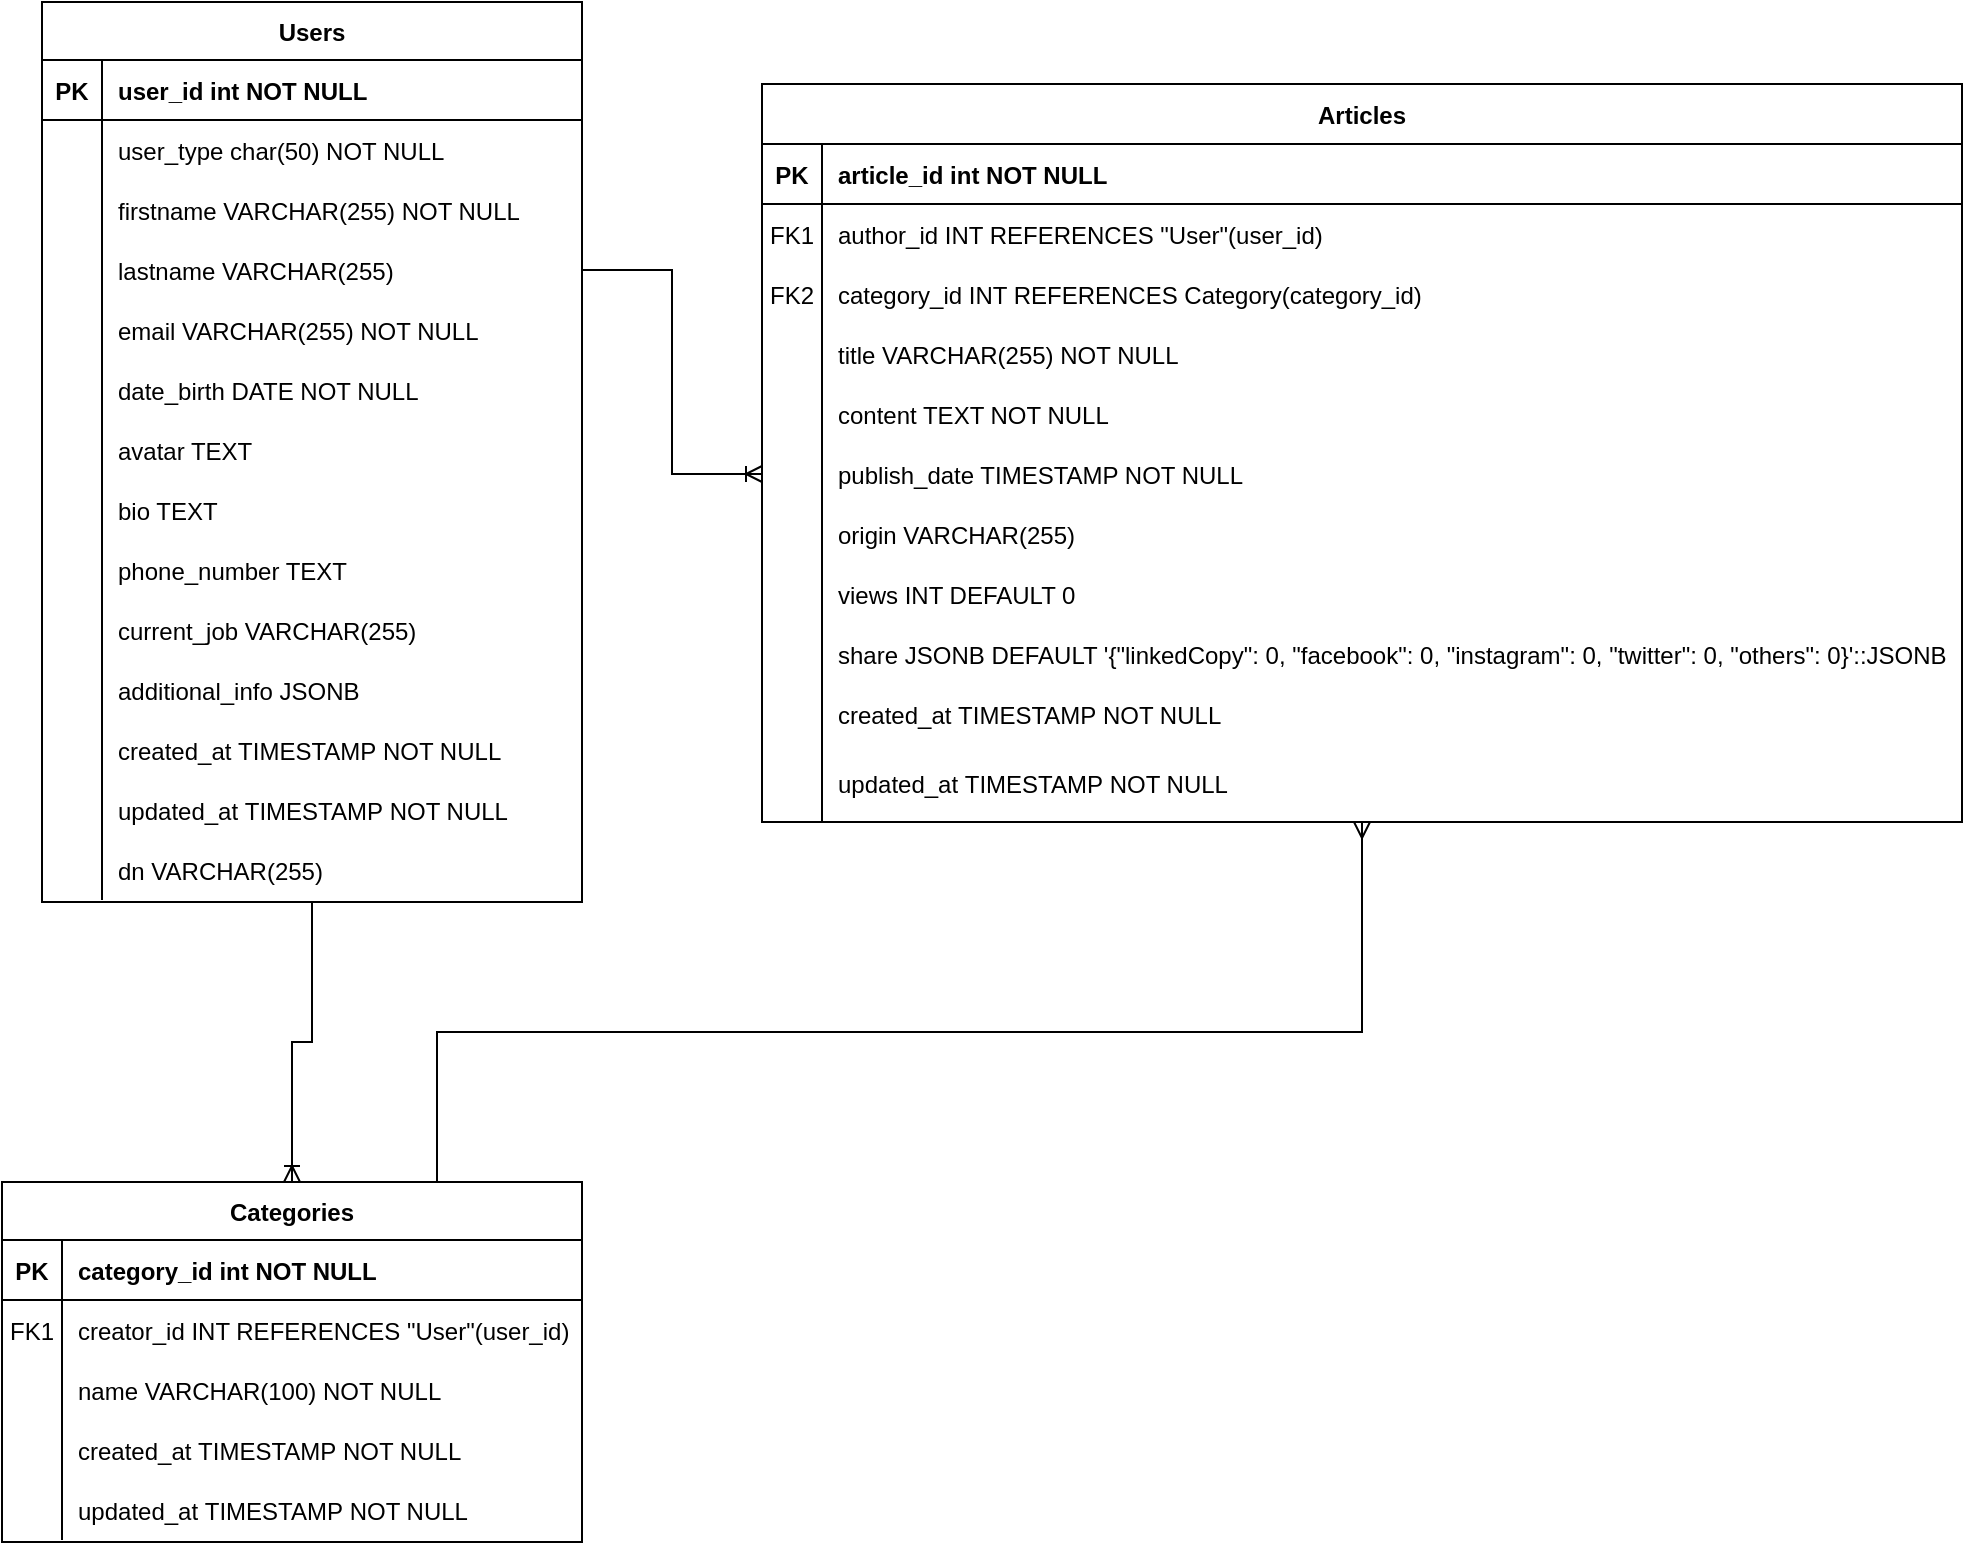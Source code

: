 <mxfile version="22.1.16" type="github">
  <diagram id="R2lEEEUBdFMjLlhIrx00" name="Page-1">
    <mxGraphModel dx="1202" dy="677" grid="1" gridSize="10" guides="1" tooltips="1" connect="1" arrows="1" fold="1" page="1" pageScale="1" pageWidth="850" pageHeight="1100" math="0" shadow="0" extFonts="Permanent Marker^https://fonts.googleapis.com/css?family=Permanent+Marker">
      <root>
        <mxCell id="0" />
        <mxCell id="1" parent="0" />
        <mxCell id="-iFwvRG4a7AxNSKS6oe_-115" style="edgeStyle=orthogonalEdgeStyle;rounded=0;orthogonalLoop=1;jettySize=auto;html=1;exitX=0.5;exitY=1;exitDx=0;exitDy=0;entryX=0.5;entryY=0;entryDx=0;entryDy=0;endArrow=ERoneToMany;endFill=0;" parent="1" source="C-vyLk0tnHw3VtMMgP7b-23" target="-iFwvRG4a7AxNSKS6oe_-73" edge="1">
          <mxGeometry relative="1" as="geometry" />
        </mxCell>
        <object label="Users" id="C-vyLk0tnHw3VtMMgP7b-23">
          <mxCell style="shape=table;startSize=29;container=1;collapsible=1;childLayout=tableLayout;fixedRows=1;rowLines=0;fontStyle=1;align=center;resizeLast=1;resizeLastRow=0;" parent="1" vertex="1">
            <mxGeometry x="470" y="165" width="270" height="450" as="geometry">
              <mxRectangle x="90" y="121" width="70" height="30" as="alternateBounds" />
            </mxGeometry>
          </mxCell>
        </object>
        <mxCell id="C-vyLk0tnHw3VtMMgP7b-24" value="" style="shape=partialRectangle;collapsible=0;dropTarget=0;pointerEvents=0;fillColor=none;points=[[0,0.5],[1,0.5]];portConstraint=eastwest;top=0;left=0;right=0;bottom=1;" parent="C-vyLk0tnHw3VtMMgP7b-23" vertex="1">
          <mxGeometry y="29" width="270" height="30" as="geometry" />
        </mxCell>
        <mxCell id="C-vyLk0tnHw3VtMMgP7b-25" value="PK" style="shape=partialRectangle;overflow=hidden;connectable=0;fillColor=none;top=0;left=0;bottom=0;right=0;fontStyle=1;" parent="C-vyLk0tnHw3VtMMgP7b-24" vertex="1">
          <mxGeometry width="30" height="30" as="geometry">
            <mxRectangle width="30" height="30" as="alternateBounds" />
          </mxGeometry>
        </mxCell>
        <mxCell id="C-vyLk0tnHw3VtMMgP7b-26" value="user_id int NOT NULL " style="shape=partialRectangle;overflow=hidden;connectable=0;fillColor=none;top=0;left=0;bottom=0;right=0;align=left;spacingLeft=6;fontStyle=1;" parent="C-vyLk0tnHw3VtMMgP7b-24" vertex="1">
          <mxGeometry x="30" width="240" height="30" as="geometry">
            <mxRectangle width="240" height="30" as="alternateBounds" />
          </mxGeometry>
        </mxCell>
        <mxCell id="C-vyLk0tnHw3VtMMgP7b-27" value="" style="shape=partialRectangle;collapsible=0;dropTarget=0;pointerEvents=0;fillColor=none;points=[[0,0.5],[1,0.5]];portConstraint=eastwest;top=0;left=0;right=0;bottom=0;" parent="C-vyLk0tnHw3VtMMgP7b-23" vertex="1">
          <mxGeometry y="59" width="270" height="30" as="geometry" />
        </mxCell>
        <mxCell id="C-vyLk0tnHw3VtMMgP7b-28" value="" style="shape=partialRectangle;overflow=hidden;connectable=0;fillColor=none;top=0;left=0;bottom=0;right=0;" parent="C-vyLk0tnHw3VtMMgP7b-27" vertex="1">
          <mxGeometry width="30" height="30" as="geometry">
            <mxRectangle width="30" height="30" as="alternateBounds" />
          </mxGeometry>
        </mxCell>
        <mxCell id="C-vyLk0tnHw3VtMMgP7b-29" value="user_type char(50) NOT NULL" style="shape=partialRectangle;overflow=hidden;connectable=0;fillColor=none;top=0;left=0;bottom=0;right=0;align=left;spacingLeft=6;" parent="C-vyLk0tnHw3VtMMgP7b-27" vertex="1">
          <mxGeometry x="30" width="240" height="30" as="geometry">
            <mxRectangle width="240" height="30" as="alternateBounds" />
          </mxGeometry>
        </mxCell>
        <mxCell id="-iFwvRG4a7AxNSKS6oe_-19" value="" style="shape=partialRectangle;collapsible=0;dropTarget=0;pointerEvents=0;fillColor=none;points=[[0,0.5],[1,0.5]];portConstraint=eastwest;top=0;left=0;right=0;bottom=0;" parent="C-vyLk0tnHw3VtMMgP7b-23" vertex="1">
          <mxGeometry y="89" width="270" height="30" as="geometry" />
        </mxCell>
        <mxCell id="-iFwvRG4a7AxNSKS6oe_-20" value="" style="shape=partialRectangle;overflow=hidden;connectable=0;fillColor=none;top=0;left=0;bottom=0;right=0;" parent="-iFwvRG4a7AxNSKS6oe_-19" vertex="1">
          <mxGeometry width="30" height="30" as="geometry">
            <mxRectangle width="30" height="30" as="alternateBounds" />
          </mxGeometry>
        </mxCell>
        <mxCell id="-iFwvRG4a7AxNSKS6oe_-21" value="firstname VARCHAR(255) NOT NULL" style="shape=partialRectangle;overflow=hidden;connectable=0;fillColor=none;top=0;left=0;bottom=0;right=0;align=left;spacingLeft=6;" parent="-iFwvRG4a7AxNSKS6oe_-19" vertex="1">
          <mxGeometry x="30" width="240" height="30" as="geometry">
            <mxRectangle width="240" height="30" as="alternateBounds" />
          </mxGeometry>
        </mxCell>
        <mxCell id="-iFwvRG4a7AxNSKS6oe_-25" value="" style="shape=partialRectangle;collapsible=0;dropTarget=0;pointerEvents=0;fillColor=none;points=[[0,0.5],[1,0.5]];portConstraint=eastwest;top=0;left=0;right=0;bottom=0;" parent="C-vyLk0tnHw3VtMMgP7b-23" vertex="1">
          <mxGeometry y="119" width="270" height="30" as="geometry" />
        </mxCell>
        <mxCell id="-iFwvRG4a7AxNSKS6oe_-26" value="" style="shape=partialRectangle;overflow=hidden;connectable=0;fillColor=none;top=0;left=0;bottom=0;right=0;" parent="-iFwvRG4a7AxNSKS6oe_-25" vertex="1">
          <mxGeometry width="30" height="30" as="geometry">
            <mxRectangle width="30" height="30" as="alternateBounds" />
          </mxGeometry>
        </mxCell>
        <mxCell id="-iFwvRG4a7AxNSKS6oe_-27" value="lastname VARCHAR(255)" style="shape=partialRectangle;overflow=hidden;connectable=0;fillColor=none;top=0;left=0;bottom=0;right=0;align=left;spacingLeft=6;" parent="-iFwvRG4a7AxNSKS6oe_-25" vertex="1">
          <mxGeometry x="30" width="240" height="30" as="geometry">
            <mxRectangle width="240" height="30" as="alternateBounds" />
          </mxGeometry>
        </mxCell>
        <mxCell id="-iFwvRG4a7AxNSKS6oe_-147" value="" style="shape=partialRectangle;collapsible=0;dropTarget=0;pointerEvents=0;fillColor=none;points=[[0,0.5],[1,0.5]];portConstraint=eastwest;top=0;left=0;right=0;bottom=0;" parent="C-vyLk0tnHw3VtMMgP7b-23" vertex="1">
          <mxGeometry y="149" width="270" height="30" as="geometry" />
        </mxCell>
        <mxCell id="-iFwvRG4a7AxNSKS6oe_-148" value="" style="shape=partialRectangle;overflow=hidden;connectable=0;fillColor=none;top=0;left=0;bottom=0;right=0;" parent="-iFwvRG4a7AxNSKS6oe_-147" vertex="1">
          <mxGeometry width="30" height="30" as="geometry">
            <mxRectangle width="30" height="30" as="alternateBounds" />
          </mxGeometry>
        </mxCell>
        <mxCell id="-iFwvRG4a7AxNSKS6oe_-149" value="email VARCHAR(255) NOT NULL" style="shape=partialRectangle;overflow=hidden;connectable=0;fillColor=none;top=0;left=0;bottom=0;right=0;align=left;spacingLeft=6;" parent="-iFwvRG4a7AxNSKS6oe_-147" vertex="1">
          <mxGeometry x="30" width="240" height="30" as="geometry">
            <mxRectangle width="240" height="30" as="alternateBounds" />
          </mxGeometry>
        </mxCell>
        <mxCell id="-iFwvRG4a7AxNSKS6oe_-150" value="" style="shape=partialRectangle;collapsible=0;dropTarget=0;pointerEvents=0;fillColor=none;points=[[0,0.5],[1,0.5]];portConstraint=eastwest;top=0;left=0;right=0;bottom=0;" parent="C-vyLk0tnHw3VtMMgP7b-23" vertex="1">
          <mxGeometry y="179" width="270" height="30" as="geometry" />
        </mxCell>
        <mxCell id="-iFwvRG4a7AxNSKS6oe_-151" value="" style="shape=partialRectangle;overflow=hidden;connectable=0;fillColor=none;top=0;left=0;bottom=0;right=0;" parent="-iFwvRG4a7AxNSKS6oe_-150" vertex="1">
          <mxGeometry width="30" height="30" as="geometry">
            <mxRectangle width="30" height="30" as="alternateBounds" />
          </mxGeometry>
        </mxCell>
        <mxCell id="-iFwvRG4a7AxNSKS6oe_-152" value="date_birth DATE NOT NULL" style="shape=partialRectangle;overflow=hidden;connectable=0;fillColor=none;top=0;left=0;bottom=0;right=0;align=left;spacingLeft=6;" parent="-iFwvRG4a7AxNSKS6oe_-150" vertex="1">
          <mxGeometry x="30" width="240" height="30" as="geometry">
            <mxRectangle width="240" height="30" as="alternateBounds" />
          </mxGeometry>
        </mxCell>
        <mxCell id="-iFwvRG4a7AxNSKS6oe_-153" value="" style="shape=partialRectangle;collapsible=0;dropTarget=0;pointerEvents=0;fillColor=none;points=[[0,0.5],[1,0.5]];portConstraint=eastwest;top=0;left=0;right=0;bottom=0;" parent="C-vyLk0tnHw3VtMMgP7b-23" vertex="1">
          <mxGeometry y="209" width="270" height="30" as="geometry" />
        </mxCell>
        <mxCell id="-iFwvRG4a7AxNSKS6oe_-154" value="" style="shape=partialRectangle;overflow=hidden;connectable=0;fillColor=none;top=0;left=0;bottom=0;right=0;" parent="-iFwvRG4a7AxNSKS6oe_-153" vertex="1">
          <mxGeometry width="30" height="30" as="geometry">
            <mxRectangle width="30" height="30" as="alternateBounds" />
          </mxGeometry>
        </mxCell>
        <mxCell id="-iFwvRG4a7AxNSKS6oe_-155" value="avatar TEXT" style="shape=partialRectangle;overflow=hidden;connectable=0;fillColor=none;top=0;left=0;bottom=0;right=0;align=left;spacingLeft=6;" parent="-iFwvRG4a7AxNSKS6oe_-153" vertex="1">
          <mxGeometry x="30" width="240" height="30" as="geometry">
            <mxRectangle width="240" height="30" as="alternateBounds" />
          </mxGeometry>
        </mxCell>
        <mxCell id="-iFwvRG4a7AxNSKS6oe_-28" value="" style="shape=partialRectangle;collapsible=0;dropTarget=0;pointerEvents=0;fillColor=none;points=[[0,0.5],[1,0.5]];portConstraint=eastwest;top=0;left=0;right=0;bottom=0;" parent="C-vyLk0tnHw3VtMMgP7b-23" vertex="1">
          <mxGeometry y="239" width="270" height="30" as="geometry" />
        </mxCell>
        <mxCell id="-iFwvRG4a7AxNSKS6oe_-29" value="" style="shape=partialRectangle;overflow=hidden;connectable=0;fillColor=none;top=0;left=0;bottom=0;right=0;" parent="-iFwvRG4a7AxNSKS6oe_-28" vertex="1">
          <mxGeometry width="30" height="30" as="geometry">
            <mxRectangle width="30" height="30" as="alternateBounds" />
          </mxGeometry>
        </mxCell>
        <mxCell id="-iFwvRG4a7AxNSKS6oe_-30" value="bio TEXT" style="shape=partialRectangle;overflow=hidden;connectable=0;fillColor=none;top=0;left=0;bottom=0;right=0;align=left;spacingLeft=6;" parent="-iFwvRG4a7AxNSKS6oe_-28" vertex="1">
          <mxGeometry x="30" width="240" height="30" as="geometry">
            <mxRectangle width="240" height="30" as="alternateBounds" />
          </mxGeometry>
        </mxCell>
        <mxCell id="-iFwvRG4a7AxNSKS6oe_-43" value="" style="shape=partialRectangle;collapsible=0;dropTarget=0;pointerEvents=0;fillColor=none;points=[[0,0.5],[1,0.5]];portConstraint=eastwest;top=0;left=0;right=0;bottom=0;" parent="C-vyLk0tnHw3VtMMgP7b-23" vertex="1">
          <mxGeometry y="269" width="270" height="30" as="geometry" />
        </mxCell>
        <mxCell id="-iFwvRG4a7AxNSKS6oe_-44" value="" style="shape=partialRectangle;overflow=hidden;connectable=0;fillColor=none;top=0;left=0;bottom=0;right=0;" parent="-iFwvRG4a7AxNSKS6oe_-43" vertex="1">
          <mxGeometry width="30" height="30" as="geometry">
            <mxRectangle width="30" height="30" as="alternateBounds" />
          </mxGeometry>
        </mxCell>
        <mxCell id="-iFwvRG4a7AxNSKS6oe_-45" value="phone_number TEXT" style="shape=partialRectangle;overflow=hidden;connectable=0;fillColor=none;top=0;left=0;bottom=0;right=0;align=left;spacingLeft=6;" parent="-iFwvRG4a7AxNSKS6oe_-43" vertex="1">
          <mxGeometry x="30" width="240" height="30" as="geometry">
            <mxRectangle width="240" height="30" as="alternateBounds" />
          </mxGeometry>
        </mxCell>
        <mxCell id="-iFwvRG4a7AxNSKS6oe_-156" value="" style="shape=partialRectangle;collapsible=0;dropTarget=0;pointerEvents=0;fillColor=none;points=[[0,0.5],[1,0.5]];portConstraint=eastwest;top=0;left=0;right=0;bottom=0;" parent="C-vyLk0tnHw3VtMMgP7b-23" vertex="1">
          <mxGeometry y="299" width="270" height="30" as="geometry" />
        </mxCell>
        <mxCell id="-iFwvRG4a7AxNSKS6oe_-157" value="" style="shape=partialRectangle;overflow=hidden;connectable=0;fillColor=none;top=0;left=0;bottom=0;right=0;" parent="-iFwvRG4a7AxNSKS6oe_-156" vertex="1">
          <mxGeometry width="30" height="30" as="geometry">
            <mxRectangle width="30" height="30" as="alternateBounds" />
          </mxGeometry>
        </mxCell>
        <mxCell id="-iFwvRG4a7AxNSKS6oe_-158" value="current_job VARCHAR(255)" style="shape=partialRectangle;overflow=hidden;connectable=0;fillColor=none;top=0;left=0;bottom=0;right=0;align=left;spacingLeft=6;" parent="-iFwvRG4a7AxNSKS6oe_-156" vertex="1">
          <mxGeometry x="30" width="240" height="30" as="geometry">
            <mxRectangle width="240" height="30" as="alternateBounds" />
          </mxGeometry>
        </mxCell>
        <mxCell id="-iFwvRG4a7AxNSKS6oe_-162" value="" style="shape=partialRectangle;collapsible=0;dropTarget=0;pointerEvents=0;fillColor=none;points=[[0,0.5],[1,0.5]];portConstraint=eastwest;top=0;left=0;right=0;bottom=0;" parent="C-vyLk0tnHw3VtMMgP7b-23" vertex="1">
          <mxGeometry y="329" width="270" height="30" as="geometry" />
        </mxCell>
        <mxCell id="-iFwvRG4a7AxNSKS6oe_-163" value="" style="shape=partialRectangle;overflow=hidden;connectable=0;fillColor=none;top=0;left=0;bottom=0;right=0;" parent="-iFwvRG4a7AxNSKS6oe_-162" vertex="1">
          <mxGeometry width="30" height="30" as="geometry">
            <mxRectangle width="30" height="30" as="alternateBounds" />
          </mxGeometry>
        </mxCell>
        <mxCell id="-iFwvRG4a7AxNSKS6oe_-164" value="additional_info JSONB" style="shape=partialRectangle;overflow=hidden;connectable=0;fillColor=none;top=0;left=0;bottom=0;right=0;align=left;spacingLeft=6;" parent="-iFwvRG4a7AxNSKS6oe_-162" vertex="1">
          <mxGeometry x="30" width="240" height="30" as="geometry">
            <mxRectangle width="240" height="30" as="alternateBounds" />
          </mxGeometry>
        </mxCell>
        <mxCell id="-iFwvRG4a7AxNSKS6oe_-37" value="" style="shape=partialRectangle;collapsible=0;dropTarget=0;pointerEvents=0;fillColor=none;points=[[0,0.5],[1,0.5]];portConstraint=eastwest;top=0;left=0;right=0;bottom=0;" parent="C-vyLk0tnHw3VtMMgP7b-23" vertex="1">
          <mxGeometry y="359" width="270" height="30" as="geometry" />
        </mxCell>
        <mxCell id="-iFwvRG4a7AxNSKS6oe_-38" value="" style="shape=partialRectangle;overflow=hidden;connectable=0;fillColor=none;top=0;left=0;bottom=0;right=0;" parent="-iFwvRG4a7AxNSKS6oe_-37" vertex="1">
          <mxGeometry width="30" height="30" as="geometry">
            <mxRectangle width="30" height="30" as="alternateBounds" />
          </mxGeometry>
        </mxCell>
        <mxCell id="-iFwvRG4a7AxNSKS6oe_-39" value="created_at TIMESTAMP NOT NULL" style="shape=partialRectangle;overflow=hidden;connectable=0;fillColor=none;top=0;left=0;bottom=0;right=0;align=left;spacingLeft=6;" parent="-iFwvRG4a7AxNSKS6oe_-37" vertex="1">
          <mxGeometry x="30" width="240" height="30" as="geometry">
            <mxRectangle width="240" height="30" as="alternateBounds" />
          </mxGeometry>
        </mxCell>
        <mxCell id="-iFwvRG4a7AxNSKS6oe_-40" value="" style="shape=partialRectangle;collapsible=0;dropTarget=0;pointerEvents=0;fillColor=none;points=[[0,0.5],[1,0.5]];portConstraint=eastwest;top=0;left=0;right=0;bottom=0;" parent="C-vyLk0tnHw3VtMMgP7b-23" vertex="1">
          <mxGeometry y="389" width="270" height="30" as="geometry" />
        </mxCell>
        <mxCell id="-iFwvRG4a7AxNSKS6oe_-41" value="" style="shape=partialRectangle;overflow=hidden;connectable=0;fillColor=none;top=0;left=0;bottom=0;right=0;" parent="-iFwvRG4a7AxNSKS6oe_-40" vertex="1">
          <mxGeometry width="30" height="30" as="geometry">
            <mxRectangle width="30" height="30" as="alternateBounds" />
          </mxGeometry>
        </mxCell>
        <mxCell id="-iFwvRG4a7AxNSKS6oe_-42" value="updated_at TIMESTAMP NOT NULL" style="shape=partialRectangle;overflow=hidden;connectable=0;fillColor=none;top=0;left=0;bottom=0;right=0;align=left;spacingLeft=6;" parent="-iFwvRG4a7AxNSKS6oe_-40" vertex="1">
          <mxGeometry x="30" width="240" height="30" as="geometry">
            <mxRectangle width="240" height="30" as="alternateBounds" />
          </mxGeometry>
        </mxCell>
        <mxCell id="-iFwvRG4a7AxNSKS6oe_-159" value="" style="shape=partialRectangle;collapsible=0;dropTarget=0;pointerEvents=0;fillColor=none;points=[[0,0.5],[1,0.5]];portConstraint=eastwest;top=0;left=0;right=0;bottom=0;" parent="C-vyLk0tnHw3VtMMgP7b-23" vertex="1">
          <mxGeometry y="419" width="270" height="30" as="geometry" />
        </mxCell>
        <mxCell id="-iFwvRG4a7AxNSKS6oe_-160" value="" style="shape=partialRectangle;overflow=hidden;connectable=0;fillColor=none;top=0;left=0;bottom=0;right=0;" parent="-iFwvRG4a7AxNSKS6oe_-159" vertex="1">
          <mxGeometry width="30" height="30" as="geometry">
            <mxRectangle width="30" height="30" as="alternateBounds" />
          </mxGeometry>
        </mxCell>
        <mxCell id="-iFwvRG4a7AxNSKS6oe_-161" value="dn VARCHAR(255)" style="shape=partialRectangle;overflow=hidden;connectable=0;fillColor=none;top=0;left=0;bottom=0;right=0;align=left;spacingLeft=6;" parent="-iFwvRG4a7AxNSKS6oe_-159" vertex="1">
          <mxGeometry x="30" width="240" height="30" as="geometry">
            <mxRectangle width="240" height="30" as="alternateBounds" />
          </mxGeometry>
        </mxCell>
        <mxCell id="C-vyLk0tnHw3VtMMgP7b-2" value="Articles" style="shape=table;startSize=30;container=1;collapsible=1;childLayout=tableLayout;fixedRows=1;rowLines=0;fontStyle=1;align=center;resizeLast=1;" parent="1" vertex="1">
          <mxGeometry x="830" y="206" width="600" height="369" as="geometry" />
        </mxCell>
        <mxCell id="C-vyLk0tnHw3VtMMgP7b-3" value="" style="shape=partialRectangle;collapsible=0;dropTarget=0;pointerEvents=0;fillColor=none;points=[[0,0.5],[1,0.5]];portConstraint=eastwest;top=0;left=0;right=0;bottom=1;" parent="C-vyLk0tnHw3VtMMgP7b-2" vertex="1">
          <mxGeometry y="30" width="600" height="30" as="geometry" />
        </mxCell>
        <mxCell id="C-vyLk0tnHw3VtMMgP7b-4" value="PK" style="shape=partialRectangle;overflow=hidden;connectable=0;fillColor=none;top=0;left=0;bottom=0;right=0;fontStyle=1;" parent="C-vyLk0tnHw3VtMMgP7b-3" vertex="1">
          <mxGeometry width="30" height="30" as="geometry">
            <mxRectangle width="30" height="30" as="alternateBounds" />
          </mxGeometry>
        </mxCell>
        <mxCell id="C-vyLk0tnHw3VtMMgP7b-5" value="article_id int NOT NULL " style="shape=partialRectangle;overflow=hidden;connectable=0;fillColor=none;top=0;left=0;bottom=0;right=0;align=left;spacingLeft=6;fontStyle=1;" parent="C-vyLk0tnHw3VtMMgP7b-3" vertex="1">
          <mxGeometry x="30" width="570" height="30" as="geometry">
            <mxRectangle width="570" height="30" as="alternateBounds" />
          </mxGeometry>
        </mxCell>
        <mxCell id="-iFwvRG4a7AxNSKS6oe_-64" value="" style="shape=partialRectangle;collapsible=0;dropTarget=0;pointerEvents=0;fillColor=none;points=[[0,0.5],[1,0.5]];portConstraint=eastwest;top=0;left=0;right=0;bottom=0;" parent="C-vyLk0tnHw3VtMMgP7b-2" vertex="1">
          <mxGeometry y="60" width="600" height="30" as="geometry" />
        </mxCell>
        <mxCell id="-iFwvRG4a7AxNSKS6oe_-65" value="FK1" style="shape=partialRectangle;overflow=hidden;connectable=0;fillColor=none;top=0;left=0;bottom=0;right=0;" parent="-iFwvRG4a7AxNSKS6oe_-64" vertex="1">
          <mxGeometry width="30" height="30" as="geometry">
            <mxRectangle width="30" height="30" as="alternateBounds" />
          </mxGeometry>
        </mxCell>
        <mxCell id="-iFwvRG4a7AxNSKS6oe_-66" value="author_id INT REFERENCES &quot;User&quot;(user_id)" style="shape=partialRectangle;overflow=hidden;connectable=0;fillColor=none;top=0;left=0;bottom=0;right=0;align=left;spacingLeft=6;" parent="-iFwvRG4a7AxNSKS6oe_-64" vertex="1">
          <mxGeometry x="30" width="570" height="30" as="geometry">
            <mxRectangle width="570" height="30" as="alternateBounds" />
          </mxGeometry>
        </mxCell>
        <mxCell id="C-vyLk0tnHw3VtMMgP7b-6" value="" style="shape=partialRectangle;collapsible=0;dropTarget=0;pointerEvents=0;fillColor=none;points=[[0,0.5],[1,0.5]];portConstraint=eastwest;top=0;left=0;right=0;bottom=0;" parent="C-vyLk0tnHw3VtMMgP7b-2" vertex="1">
          <mxGeometry y="90" width="600" height="30" as="geometry" />
        </mxCell>
        <mxCell id="C-vyLk0tnHw3VtMMgP7b-7" value="FK2" style="shape=partialRectangle;overflow=hidden;connectable=0;fillColor=none;top=0;left=0;bottom=0;right=0;" parent="C-vyLk0tnHw3VtMMgP7b-6" vertex="1">
          <mxGeometry width="30" height="30" as="geometry">
            <mxRectangle width="30" height="30" as="alternateBounds" />
          </mxGeometry>
        </mxCell>
        <mxCell id="C-vyLk0tnHw3VtMMgP7b-8" value="category_id INT REFERENCES Category(category_id)" style="shape=partialRectangle;overflow=hidden;connectable=0;fillColor=none;top=0;left=0;bottom=0;right=0;align=left;spacingLeft=6;" parent="C-vyLk0tnHw3VtMMgP7b-6" vertex="1">
          <mxGeometry x="30" width="570" height="30" as="geometry">
            <mxRectangle width="570" height="30" as="alternateBounds" />
          </mxGeometry>
        </mxCell>
        <mxCell id="C-vyLk0tnHw3VtMMgP7b-9" value="" style="shape=partialRectangle;collapsible=0;dropTarget=0;pointerEvents=0;fillColor=none;points=[[0,0.5],[1,0.5]];portConstraint=eastwest;top=0;left=0;right=0;bottom=0;" parent="C-vyLk0tnHw3VtMMgP7b-2" vertex="1">
          <mxGeometry y="120" width="600" height="30" as="geometry" />
        </mxCell>
        <mxCell id="C-vyLk0tnHw3VtMMgP7b-10" value="" style="shape=partialRectangle;overflow=hidden;connectable=0;fillColor=none;top=0;left=0;bottom=0;right=0;" parent="C-vyLk0tnHw3VtMMgP7b-9" vertex="1">
          <mxGeometry width="30" height="30" as="geometry">
            <mxRectangle width="30" height="30" as="alternateBounds" />
          </mxGeometry>
        </mxCell>
        <mxCell id="C-vyLk0tnHw3VtMMgP7b-11" value="title VARCHAR(255) NOT NULL" style="shape=partialRectangle;overflow=hidden;connectable=0;fillColor=none;top=0;left=0;bottom=0;right=0;align=left;spacingLeft=6;" parent="C-vyLk0tnHw3VtMMgP7b-9" vertex="1">
          <mxGeometry x="30" width="570" height="30" as="geometry">
            <mxRectangle width="570" height="30" as="alternateBounds" />
          </mxGeometry>
        </mxCell>
        <mxCell id="-iFwvRG4a7AxNSKS6oe_-49" value="" style="shape=partialRectangle;collapsible=0;dropTarget=0;pointerEvents=0;fillColor=none;points=[[0,0.5],[1,0.5]];portConstraint=eastwest;top=0;left=0;right=0;bottom=0;" parent="C-vyLk0tnHw3VtMMgP7b-2" vertex="1">
          <mxGeometry y="150" width="600" height="30" as="geometry" />
        </mxCell>
        <mxCell id="-iFwvRG4a7AxNSKS6oe_-50" value="" style="shape=partialRectangle;overflow=hidden;connectable=0;fillColor=none;top=0;left=0;bottom=0;right=0;" parent="-iFwvRG4a7AxNSKS6oe_-49" vertex="1">
          <mxGeometry width="30" height="30" as="geometry">
            <mxRectangle width="30" height="30" as="alternateBounds" />
          </mxGeometry>
        </mxCell>
        <mxCell id="-iFwvRG4a7AxNSKS6oe_-51" value="content TEXT NOT NULL" style="shape=partialRectangle;overflow=hidden;connectable=0;fillColor=none;top=0;left=0;bottom=0;right=0;align=left;spacingLeft=6;" parent="-iFwvRG4a7AxNSKS6oe_-49" vertex="1">
          <mxGeometry x="30" width="570" height="30" as="geometry">
            <mxRectangle width="570" height="30" as="alternateBounds" />
          </mxGeometry>
        </mxCell>
        <mxCell id="-iFwvRG4a7AxNSKS6oe_-52" value="" style="shape=partialRectangle;collapsible=0;dropTarget=0;pointerEvents=0;fillColor=none;points=[[0,0.5],[1,0.5]];portConstraint=eastwest;top=0;left=0;right=0;bottom=0;" parent="C-vyLk0tnHw3VtMMgP7b-2" vertex="1">
          <mxGeometry y="180" width="600" height="30" as="geometry" />
        </mxCell>
        <mxCell id="-iFwvRG4a7AxNSKS6oe_-53" value="" style="shape=partialRectangle;overflow=hidden;connectable=0;fillColor=none;top=0;left=0;bottom=0;right=0;" parent="-iFwvRG4a7AxNSKS6oe_-52" vertex="1">
          <mxGeometry width="30" height="30" as="geometry">
            <mxRectangle width="30" height="30" as="alternateBounds" />
          </mxGeometry>
        </mxCell>
        <mxCell id="-iFwvRG4a7AxNSKS6oe_-54" value="publish_date TIMESTAMP NOT NULL" style="shape=partialRectangle;overflow=hidden;connectable=0;fillColor=none;top=0;left=0;bottom=0;right=0;align=left;spacingLeft=6;" parent="-iFwvRG4a7AxNSKS6oe_-52" vertex="1">
          <mxGeometry x="30" width="570" height="30" as="geometry">
            <mxRectangle width="570" height="30" as="alternateBounds" />
          </mxGeometry>
        </mxCell>
        <mxCell id="-iFwvRG4a7AxNSKS6oe_-55" value="" style="shape=partialRectangle;collapsible=0;dropTarget=0;pointerEvents=0;fillColor=none;points=[[0,0.5],[1,0.5]];portConstraint=eastwest;top=0;left=0;right=0;bottom=0;" parent="C-vyLk0tnHw3VtMMgP7b-2" vertex="1">
          <mxGeometry y="210" width="600" height="30" as="geometry" />
        </mxCell>
        <mxCell id="-iFwvRG4a7AxNSKS6oe_-56" value="" style="shape=partialRectangle;overflow=hidden;connectable=0;fillColor=none;top=0;left=0;bottom=0;right=0;" parent="-iFwvRG4a7AxNSKS6oe_-55" vertex="1">
          <mxGeometry width="30" height="30" as="geometry">
            <mxRectangle width="30" height="30" as="alternateBounds" />
          </mxGeometry>
        </mxCell>
        <mxCell id="-iFwvRG4a7AxNSKS6oe_-57" value="origin VARCHAR(255)" style="shape=partialRectangle;overflow=hidden;connectable=0;fillColor=none;top=0;left=0;bottom=0;right=0;align=left;spacingLeft=6;" parent="-iFwvRG4a7AxNSKS6oe_-55" vertex="1">
          <mxGeometry x="30" width="570" height="30" as="geometry">
            <mxRectangle width="570" height="30" as="alternateBounds" />
          </mxGeometry>
        </mxCell>
        <mxCell id="-iFwvRG4a7AxNSKS6oe_-58" value="" style="shape=partialRectangle;collapsible=0;dropTarget=0;pointerEvents=0;fillColor=none;points=[[0,0.5],[1,0.5]];portConstraint=eastwest;top=0;left=0;right=0;bottom=0;" parent="C-vyLk0tnHw3VtMMgP7b-2" vertex="1">
          <mxGeometry y="240" width="600" height="30" as="geometry" />
        </mxCell>
        <mxCell id="-iFwvRG4a7AxNSKS6oe_-59" value="" style="shape=partialRectangle;overflow=hidden;connectable=0;fillColor=none;top=0;left=0;bottom=0;right=0;" parent="-iFwvRG4a7AxNSKS6oe_-58" vertex="1">
          <mxGeometry width="30" height="30" as="geometry">
            <mxRectangle width="30" height="30" as="alternateBounds" />
          </mxGeometry>
        </mxCell>
        <mxCell id="-iFwvRG4a7AxNSKS6oe_-60" value="views INT DEFAULT 0" style="shape=partialRectangle;overflow=hidden;connectable=0;fillColor=none;top=0;left=0;bottom=0;right=0;align=left;spacingLeft=6;" parent="-iFwvRG4a7AxNSKS6oe_-58" vertex="1">
          <mxGeometry x="30" width="570" height="30" as="geometry">
            <mxRectangle width="570" height="30" as="alternateBounds" />
          </mxGeometry>
        </mxCell>
        <mxCell id="-iFwvRG4a7AxNSKS6oe_-61" value="" style="shape=partialRectangle;collapsible=0;dropTarget=0;pointerEvents=0;fillColor=none;points=[[0,0.5],[1,0.5]];portConstraint=eastwest;top=0;left=0;right=0;bottom=0;" parent="C-vyLk0tnHw3VtMMgP7b-2" vertex="1">
          <mxGeometry y="270" width="600" height="30" as="geometry" />
        </mxCell>
        <mxCell id="-iFwvRG4a7AxNSKS6oe_-62" value="" style="shape=partialRectangle;overflow=hidden;connectable=0;fillColor=none;top=0;left=0;bottom=0;right=0;" parent="-iFwvRG4a7AxNSKS6oe_-61" vertex="1">
          <mxGeometry width="30" height="30" as="geometry">
            <mxRectangle width="30" height="30" as="alternateBounds" />
          </mxGeometry>
        </mxCell>
        <mxCell id="-iFwvRG4a7AxNSKS6oe_-63" value="share JSONB DEFAULT &#39;{&quot;linkedCopy&quot;: 0, &quot;facebook&quot;: 0, &quot;instagram&quot;: 0, &quot;twitter&quot;: 0, &quot;others&quot;: 0}&#39;::JSONB" style="shape=partialRectangle;overflow=hidden;connectable=0;fillColor=none;top=0;left=0;bottom=0;right=0;align=left;spacingLeft=6;" parent="-iFwvRG4a7AxNSKS6oe_-61" vertex="1">
          <mxGeometry x="30" width="570" height="30" as="geometry">
            <mxRectangle width="570" height="30" as="alternateBounds" />
          </mxGeometry>
        </mxCell>
        <mxCell id="-iFwvRG4a7AxNSKS6oe_-67" value="" style="shape=partialRectangle;collapsible=0;dropTarget=0;pointerEvents=0;fillColor=none;points=[[0,0.5],[1,0.5]];portConstraint=eastwest;top=0;left=0;right=0;bottom=0;" parent="C-vyLk0tnHw3VtMMgP7b-2" vertex="1">
          <mxGeometry y="300" width="600" height="30" as="geometry" />
        </mxCell>
        <mxCell id="-iFwvRG4a7AxNSKS6oe_-68" value="" style="shape=partialRectangle;overflow=hidden;connectable=0;fillColor=none;top=0;left=0;bottom=0;right=0;" parent="-iFwvRG4a7AxNSKS6oe_-67" vertex="1">
          <mxGeometry width="30" height="30" as="geometry">
            <mxRectangle width="30" height="30" as="alternateBounds" />
          </mxGeometry>
        </mxCell>
        <mxCell id="-iFwvRG4a7AxNSKS6oe_-69" value="created_at TIMESTAMP NOT NULL" style="shape=partialRectangle;overflow=hidden;connectable=0;fillColor=none;top=0;left=0;bottom=0;right=0;align=left;spacingLeft=6;" parent="-iFwvRG4a7AxNSKS6oe_-67" vertex="1">
          <mxGeometry x="30" width="570" height="30" as="geometry">
            <mxRectangle width="570" height="30" as="alternateBounds" />
          </mxGeometry>
        </mxCell>
        <mxCell id="-iFwvRG4a7AxNSKS6oe_-70" value="" style="shape=partialRectangle;collapsible=0;dropTarget=0;pointerEvents=0;fillColor=none;points=[[0,0.5],[1,0.5]];portConstraint=eastwest;top=0;left=0;right=0;bottom=0;" parent="C-vyLk0tnHw3VtMMgP7b-2" vertex="1">
          <mxGeometry y="330" width="600" height="39" as="geometry" />
        </mxCell>
        <mxCell id="-iFwvRG4a7AxNSKS6oe_-71" value="" style="shape=partialRectangle;overflow=hidden;connectable=0;fillColor=none;top=0;left=0;bottom=0;right=0;" parent="-iFwvRG4a7AxNSKS6oe_-70" vertex="1">
          <mxGeometry width="30" height="39" as="geometry">
            <mxRectangle width="30" height="39" as="alternateBounds" />
          </mxGeometry>
        </mxCell>
        <mxCell id="-iFwvRG4a7AxNSKS6oe_-72" value="updated_at TIMESTAMP NOT NULL" style="shape=partialRectangle;overflow=hidden;connectable=0;fillColor=none;top=0;left=0;bottom=0;right=0;align=left;spacingLeft=6;" parent="-iFwvRG4a7AxNSKS6oe_-70" vertex="1">
          <mxGeometry x="30" width="570" height="39" as="geometry">
            <mxRectangle width="570" height="39" as="alternateBounds" />
          </mxGeometry>
        </mxCell>
        <mxCell id="-iFwvRG4a7AxNSKS6oe_-118" style="edgeStyle=orthogonalEdgeStyle;rounded=0;orthogonalLoop=1;jettySize=auto;html=1;exitX=0.75;exitY=0;exitDx=0;exitDy=0;entryX=0.5;entryY=1;entryDx=0;entryDy=0;endArrow=ERmany;endFill=0;" parent="1" source="-iFwvRG4a7AxNSKS6oe_-73" target="C-vyLk0tnHw3VtMMgP7b-2" edge="1">
          <mxGeometry relative="1" as="geometry">
            <Array as="points">
              <mxPoint x="668" y="680" />
              <mxPoint x="1130" y="680" />
            </Array>
          </mxGeometry>
        </mxCell>
        <object label="Categories" id="-iFwvRG4a7AxNSKS6oe_-73">
          <mxCell style="shape=table;startSize=29;container=1;collapsible=1;childLayout=tableLayout;fixedRows=1;rowLines=0;fontStyle=1;align=center;resizeLast=1;resizeLastRow=0;" parent="1" vertex="1">
            <mxGeometry x="450" y="755" width="290" height="180" as="geometry">
              <mxRectangle x="90" y="121" width="70" height="30" as="alternateBounds" />
            </mxGeometry>
          </mxCell>
        </object>
        <mxCell id="-iFwvRG4a7AxNSKS6oe_-74" value="" style="shape=partialRectangle;collapsible=0;dropTarget=0;pointerEvents=0;fillColor=none;points=[[0,0.5],[1,0.5]];portConstraint=eastwest;top=0;left=0;right=0;bottom=1;" parent="-iFwvRG4a7AxNSKS6oe_-73" vertex="1">
          <mxGeometry y="29" width="290" height="30" as="geometry" />
        </mxCell>
        <mxCell id="-iFwvRG4a7AxNSKS6oe_-75" value="PK" style="shape=partialRectangle;overflow=hidden;connectable=0;fillColor=none;top=0;left=0;bottom=0;right=0;fontStyle=1;" parent="-iFwvRG4a7AxNSKS6oe_-74" vertex="1">
          <mxGeometry width="30" height="30" as="geometry">
            <mxRectangle width="30" height="30" as="alternateBounds" />
          </mxGeometry>
        </mxCell>
        <mxCell id="-iFwvRG4a7AxNSKS6oe_-76" value="category_id int NOT NULL " style="shape=partialRectangle;overflow=hidden;connectable=0;fillColor=none;top=0;left=0;bottom=0;right=0;align=left;spacingLeft=6;fontStyle=1;" parent="-iFwvRG4a7AxNSKS6oe_-74" vertex="1">
          <mxGeometry x="30" width="260" height="30" as="geometry">
            <mxRectangle width="260" height="30" as="alternateBounds" />
          </mxGeometry>
        </mxCell>
        <mxCell id="-iFwvRG4a7AxNSKS6oe_-101" value="" style="shape=partialRectangle;collapsible=0;dropTarget=0;pointerEvents=0;fillColor=none;points=[[0,0.5],[1,0.5]];portConstraint=eastwest;top=0;left=0;right=0;bottom=0;" parent="-iFwvRG4a7AxNSKS6oe_-73" vertex="1">
          <mxGeometry y="59" width="290" height="30" as="geometry" />
        </mxCell>
        <mxCell id="-iFwvRG4a7AxNSKS6oe_-102" value="FK1" style="shape=partialRectangle;overflow=hidden;connectable=0;fillColor=none;top=0;left=0;bottom=0;right=0;" parent="-iFwvRG4a7AxNSKS6oe_-101" vertex="1">
          <mxGeometry width="30" height="30" as="geometry">
            <mxRectangle width="30" height="30" as="alternateBounds" />
          </mxGeometry>
        </mxCell>
        <mxCell id="-iFwvRG4a7AxNSKS6oe_-103" value="creator_id INT REFERENCES &quot;User&quot;(user_id)" style="shape=partialRectangle;overflow=hidden;connectable=0;fillColor=none;top=0;left=0;bottom=0;right=0;align=left;spacingLeft=6;" parent="-iFwvRG4a7AxNSKS6oe_-101" vertex="1">
          <mxGeometry x="30" width="260" height="30" as="geometry">
            <mxRectangle width="260" height="30" as="alternateBounds" />
          </mxGeometry>
        </mxCell>
        <mxCell id="-iFwvRG4a7AxNSKS6oe_-77" value="" style="shape=partialRectangle;collapsible=0;dropTarget=0;pointerEvents=0;fillColor=none;points=[[0,0.5],[1,0.5]];portConstraint=eastwest;top=0;left=0;right=0;bottom=0;" parent="-iFwvRG4a7AxNSKS6oe_-73" vertex="1">
          <mxGeometry y="89" width="290" height="30" as="geometry" />
        </mxCell>
        <mxCell id="-iFwvRG4a7AxNSKS6oe_-78" value="" style="shape=partialRectangle;overflow=hidden;connectable=0;fillColor=none;top=0;left=0;bottom=0;right=0;" parent="-iFwvRG4a7AxNSKS6oe_-77" vertex="1">
          <mxGeometry width="30" height="30" as="geometry">
            <mxRectangle width="30" height="30" as="alternateBounds" />
          </mxGeometry>
        </mxCell>
        <mxCell id="-iFwvRG4a7AxNSKS6oe_-79" value="name VARCHAR(100) NOT NULL " style="shape=partialRectangle;overflow=hidden;connectable=0;fillColor=none;top=0;left=0;bottom=0;right=0;align=left;spacingLeft=6;" parent="-iFwvRG4a7AxNSKS6oe_-77" vertex="1">
          <mxGeometry x="30" width="260" height="30" as="geometry">
            <mxRectangle width="260" height="30" as="alternateBounds" />
          </mxGeometry>
        </mxCell>
        <mxCell id="-iFwvRG4a7AxNSKS6oe_-92" value="" style="shape=partialRectangle;collapsible=0;dropTarget=0;pointerEvents=0;fillColor=none;points=[[0,0.5],[1,0.5]];portConstraint=eastwest;top=0;left=0;right=0;bottom=0;" parent="-iFwvRG4a7AxNSKS6oe_-73" vertex="1">
          <mxGeometry y="119" width="290" height="30" as="geometry" />
        </mxCell>
        <mxCell id="-iFwvRG4a7AxNSKS6oe_-93" value="" style="shape=partialRectangle;overflow=hidden;connectable=0;fillColor=none;top=0;left=0;bottom=0;right=0;" parent="-iFwvRG4a7AxNSKS6oe_-92" vertex="1">
          <mxGeometry width="30" height="30" as="geometry">
            <mxRectangle width="30" height="30" as="alternateBounds" />
          </mxGeometry>
        </mxCell>
        <mxCell id="-iFwvRG4a7AxNSKS6oe_-94" value="created_at TIMESTAMP NOT NULL" style="shape=partialRectangle;overflow=hidden;connectable=0;fillColor=none;top=0;left=0;bottom=0;right=0;align=left;spacingLeft=6;" parent="-iFwvRG4a7AxNSKS6oe_-92" vertex="1">
          <mxGeometry x="30" width="260" height="30" as="geometry">
            <mxRectangle width="260" height="30" as="alternateBounds" />
          </mxGeometry>
        </mxCell>
        <mxCell id="-iFwvRG4a7AxNSKS6oe_-95" value="" style="shape=partialRectangle;collapsible=0;dropTarget=0;pointerEvents=0;fillColor=none;points=[[0,0.5],[1,0.5]];portConstraint=eastwest;top=0;left=0;right=0;bottom=0;" parent="-iFwvRG4a7AxNSKS6oe_-73" vertex="1">
          <mxGeometry y="149" width="290" height="30" as="geometry" />
        </mxCell>
        <mxCell id="-iFwvRG4a7AxNSKS6oe_-96" value="" style="shape=partialRectangle;overflow=hidden;connectable=0;fillColor=none;top=0;left=0;bottom=0;right=0;" parent="-iFwvRG4a7AxNSKS6oe_-95" vertex="1">
          <mxGeometry width="30" height="30" as="geometry">
            <mxRectangle width="30" height="30" as="alternateBounds" />
          </mxGeometry>
        </mxCell>
        <mxCell id="-iFwvRG4a7AxNSKS6oe_-97" value="updated_at TIMESTAMP NOT NULL" style="shape=partialRectangle;overflow=hidden;connectable=0;fillColor=none;top=0;left=0;bottom=0;right=0;align=left;spacingLeft=6;" parent="-iFwvRG4a7AxNSKS6oe_-95" vertex="1">
          <mxGeometry x="30" width="260" height="30" as="geometry">
            <mxRectangle width="260" height="30" as="alternateBounds" />
          </mxGeometry>
        </mxCell>
        <mxCell id="-iFwvRG4a7AxNSKS6oe_-114" style="edgeStyle=orthogonalEdgeStyle;rounded=0;orthogonalLoop=1;jettySize=auto;html=1;exitX=1;exitY=0.5;exitDx=0;exitDy=0;entryX=0;entryY=0.5;entryDx=0;entryDy=0;endArrow=ERoneToMany;endFill=0;" parent="1" source="-iFwvRG4a7AxNSKS6oe_-25" target="-iFwvRG4a7AxNSKS6oe_-52" edge="1">
          <mxGeometry relative="1" as="geometry" />
        </mxCell>
      </root>
    </mxGraphModel>
  </diagram>
</mxfile>
